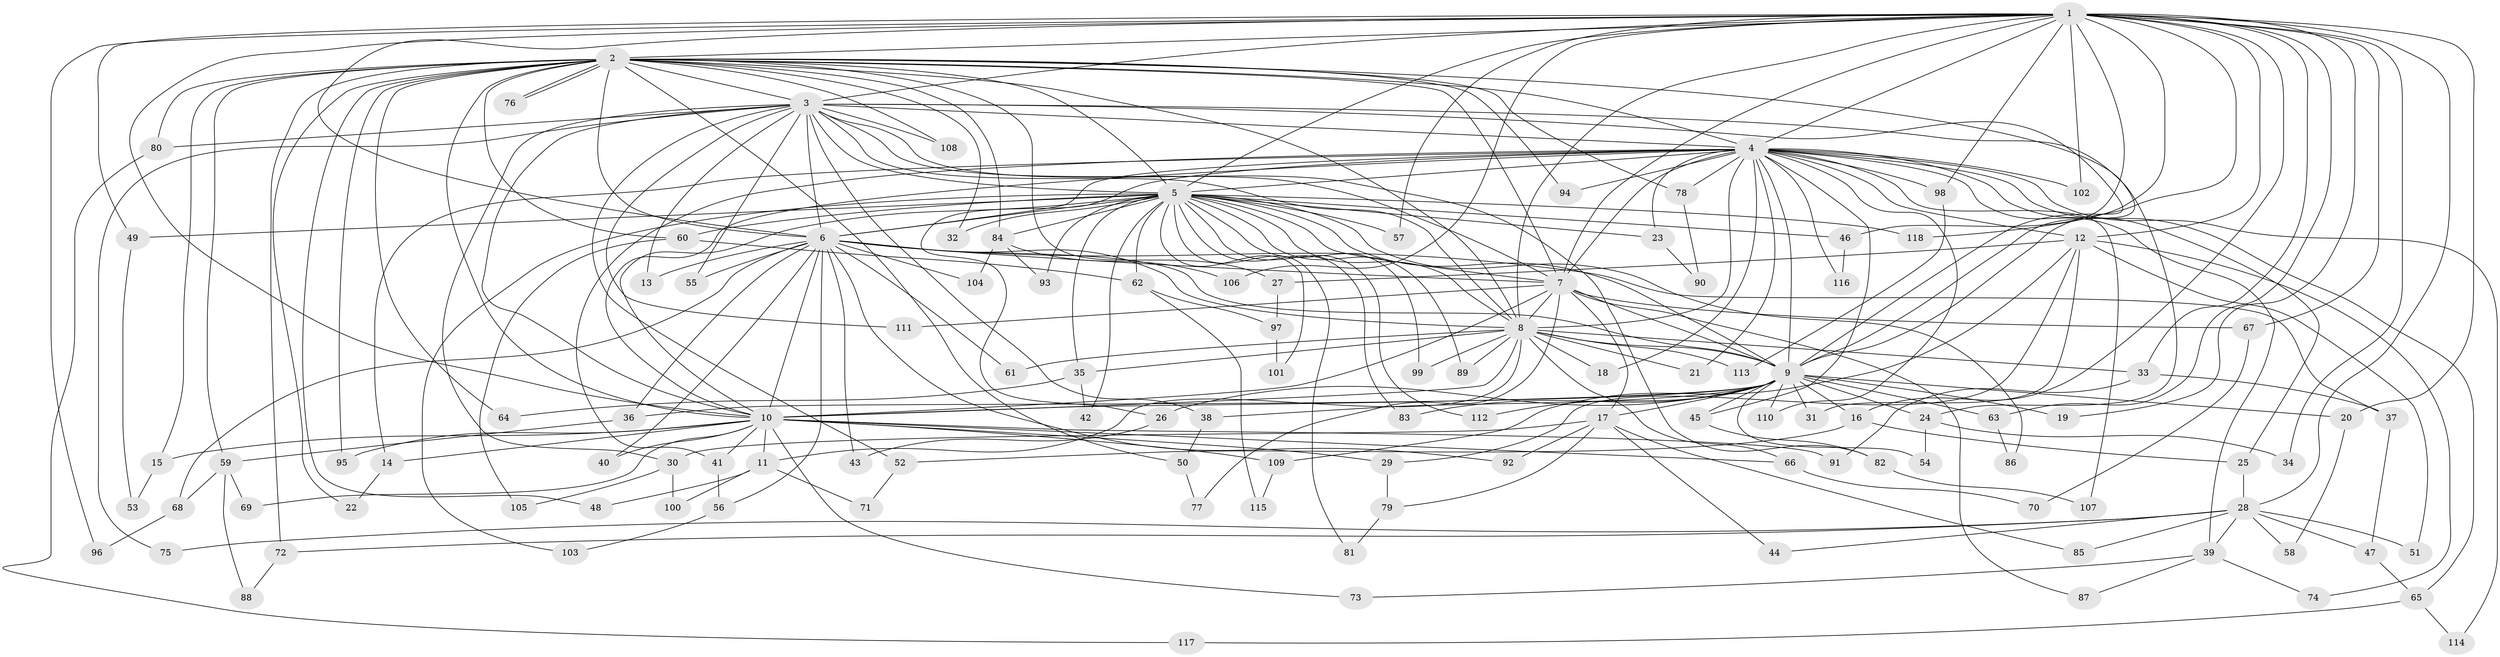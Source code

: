 // coarse degree distribution, {28: 0.022988505747126436, 25: 0.022988505747126436, 18: 0.011494252873563218, 19: 0.011494252873563218, 16: 0.011494252873563218, 23: 0.011494252873563218, 20: 0.011494252873563218, 5: 0.04597701149425287, 9: 0.022988505747126436, 2: 0.4827586206896552, 3: 0.22988505747126436, 4: 0.08045977011494253, 11: 0.011494252873563218, 6: 0.011494252873563218, 1: 0.011494252873563218}
// Generated by graph-tools (version 1.1) at 2025/23/03/03/25 07:23:44]
// undirected, 118 vertices, 261 edges
graph export_dot {
graph [start="1"]
  node [color=gray90,style=filled];
  1;
  2;
  3;
  4;
  5;
  6;
  7;
  8;
  9;
  10;
  11;
  12;
  13;
  14;
  15;
  16;
  17;
  18;
  19;
  20;
  21;
  22;
  23;
  24;
  25;
  26;
  27;
  28;
  29;
  30;
  31;
  32;
  33;
  34;
  35;
  36;
  37;
  38;
  39;
  40;
  41;
  42;
  43;
  44;
  45;
  46;
  47;
  48;
  49;
  50;
  51;
  52;
  53;
  54;
  55;
  56;
  57;
  58;
  59;
  60;
  61;
  62;
  63;
  64;
  65;
  66;
  67;
  68;
  69;
  70;
  71;
  72;
  73;
  74;
  75;
  76;
  77;
  78;
  79;
  80;
  81;
  82;
  83;
  84;
  85;
  86;
  87;
  88;
  89;
  90;
  91;
  92;
  93;
  94;
  95;
  96;
  97;
  98;
  99;
  100;
  101;
  102;
  103;
  104;
  105;
  106;
  107;
  108;
  109;
  110;
  111;
  112;
  113;
  114;
  115;
  116;
  117;
  118;
  1 -- 2;
  1 -- 3;
  1 -- 4;
  1 -- 5;
  1 -- 6;
  1 -- 7;
  1 -- 8;
  1 -- 9;
  1 -- 10;
  1 -- 12;
  1 -- 16;
  1 -- 19;
  1 -- 20;
  1 -- 28;
  1 -- 33;
  1 -- 34;
  1 -- 46;
  1 -- 49;
  1 -- 57;
  1 -- 63;
  1 -- 67;
  1 -- 96;
  1 -- 98;
  1 -- 102;
  1 -- 106;
  1 -- 118;
  2 -- 3;
  2 -- 4;
  2 -- 5;
  2 -- 6;
  2 -- 7;
  2 -- 8;
  2 -- 9;
  2 -- 10;
  2 -- 15;
  2 -- 22;
  2 -- 27;
  2 -- 32;
  2 -- 48;
  2 -- 50;
  2 -- 59;
  2 -- 60;
  2 -- 64;
  2 -- 72;
  2 -- 76;
  2 -- 76;
  2 -- 78;
  2 -- 80;
  2 -- 84;
  2 -- 94;
  2 -- 95;
  2 -- 108;
  3 -- 4;
  3 -- 5;
  3 -- 6;
  3 -- 7;
  3 -- 8;
  3 -- 9;
  3 -- 10;
  3 -- 13;
  3 -- 24;
  3 -- 30;
  3 -- 38;
  3 -- 52;
  3 -- 55;
  3 -- 75;
  3 -- 80;
  3 -- 82;
  3 -- 108;
  3 -- 111;
  4 -- 5;
  4 -- 6;
  4 -- 7;
  4 -- 8;
  4 -- 9;
  4 -- 10;
  4 -- 12;
  4 -- 14;
  4 -- 18;
  4 -- 21;
  4 -- 23;
  4 -- 25;
  4 -- 26;
  4 -- 39;
  4 -- 41;
  4 -- 45;
  4 -- 65;
  4 -- 78;
  4 -- 94;
  4 -- 98;
  4 -- 102;
  4 -- 107;
  4 -- 110;
  4 -- 114;
  4 -- 116;
  5 -- 6;
  5 -- 7;
  5 -- 8;
  5 -- 9;
  5 -- 10;
  5 -- 23;
  5 -- 32;
  5 -- 35;
  5 -- 42;
  5 -- 46;
  5 -- 49;
  5 -- 57;
  5 -- 60;
  5 -- 62;
  5 -- 81;
  5 -- 83;
  5 -- 84;
  5 -- 86;
  5 -- 89;
  5 -- 93;
  5 -- 99;
  5 -- 101;
  5 -- 103;
  5 -- 112;
  5 -- 118;
  6 -- 7;
  6 -- 8;
  6 -- 9;
  6 -- 10;
  6 -- 13;
  6 -- 36;
  6 -- 37;
  6 -- 40;
  6 -- 43;
  6 -- 55;
  6 -- 56;
  6 -- 61;
  6 -- 68;
  6 -- 92;
  6 -- 104;
  7 -- 8;
  7 -- 9;
  7 -- 10;
  7 -- 17;
  7 -- 67;
  7 -- 77;
  7 -- 87;
  7 -- 111;
  8 -- 9;
  8 -- 10;
  8 -- 11;
  8 -- 18;
  8 -- 21;
  8 -- 33;
  8 -- 35;
  8 -- 61;
  8 -- 66;
  8 -- 89;
  8 -- 99;
  8 -- 113;
  9 -- 10;
  9 -- 16;
  9 -- 17;
  9 -- 19;
  9 -- 20;
  9 -- 24;
  9 -- 26;
  9 -- 31;
  9 -- 36;
  9 -- 38;
  9 -- 45;
  9 -- 54;
  9 -- 63;
  9 -- 83;
  9 -- 110;
  9 -- 112;
  10 -- 11;
  10 -- 14;
  10 -- 15;
  10 -- 29;
  10 -- 40;
  10 -- 41;
  10 -- 66;
  10 -- 69;
  10 -- 73;
  10 -- 91;
  10 -- 95;
  10 -- 109;
  11 -- 48;
  11 -- 71;
  11 -- 100;
  12 -- 27;
  12 -- 29;
  12 -- 31;
  12 -- 51;
  12 -- 74;
  12 -- 109;
  14 -- 22;
  15 -- 53;
  16 -- 25;
  16 -- 52;
  17 -- 30;
  17 -- 44;
  17 -- 79;
  17 -- 85;
  17 -- 92;
  20 -- 58;
  23 -- 90;
  24 -- 34;
  24 -- 54;
  25 -- 28;
  26 -- 43;
  27 -- 97;
  28 -- 39;
  28 -- 44;
  28 -- 47;
  28 -- 51;
  28 -- 58;
  28 -- 72;
  28 -- 75;
  28 -- 85;
  29 -- 79;
  30 -- 100;
  30 -- 105;
  33 -- 37;
  33 -- 91;
  35 -- 42;
  35 -- 64;
  36 -- 59;
  37 -- 47;
  38 -- 50;
  39 -- 73;
  39 -- 74;
  39 -- 87;
  41 -- 56;
  45 -- 82;
  46 -- 116;
  47 -- 65;
  49 -- 53;
  50 -- 77;
  52 -- 71;
  56 -- 103;
  59 -- 68;
  59 -- 69;
  59 -- 88;
  60 -- 62;
  60 -- 105;
  62 -- 97;
  62 -- 115;
  63 -- 86;
  65 -- 114;
  65 -- 117;
  66 -- 70;
  67 -- 70;
  68 -- 96;
  72 -- 88;
  78 -- 90;
  79 -- 81;
  80 -- 117;
  82 -- 107;
  84 -- 93;
  84 -- 104;
  84 -- 106;
  97 -- 101;
  98 -- 113;
  109 -- 115;
}
